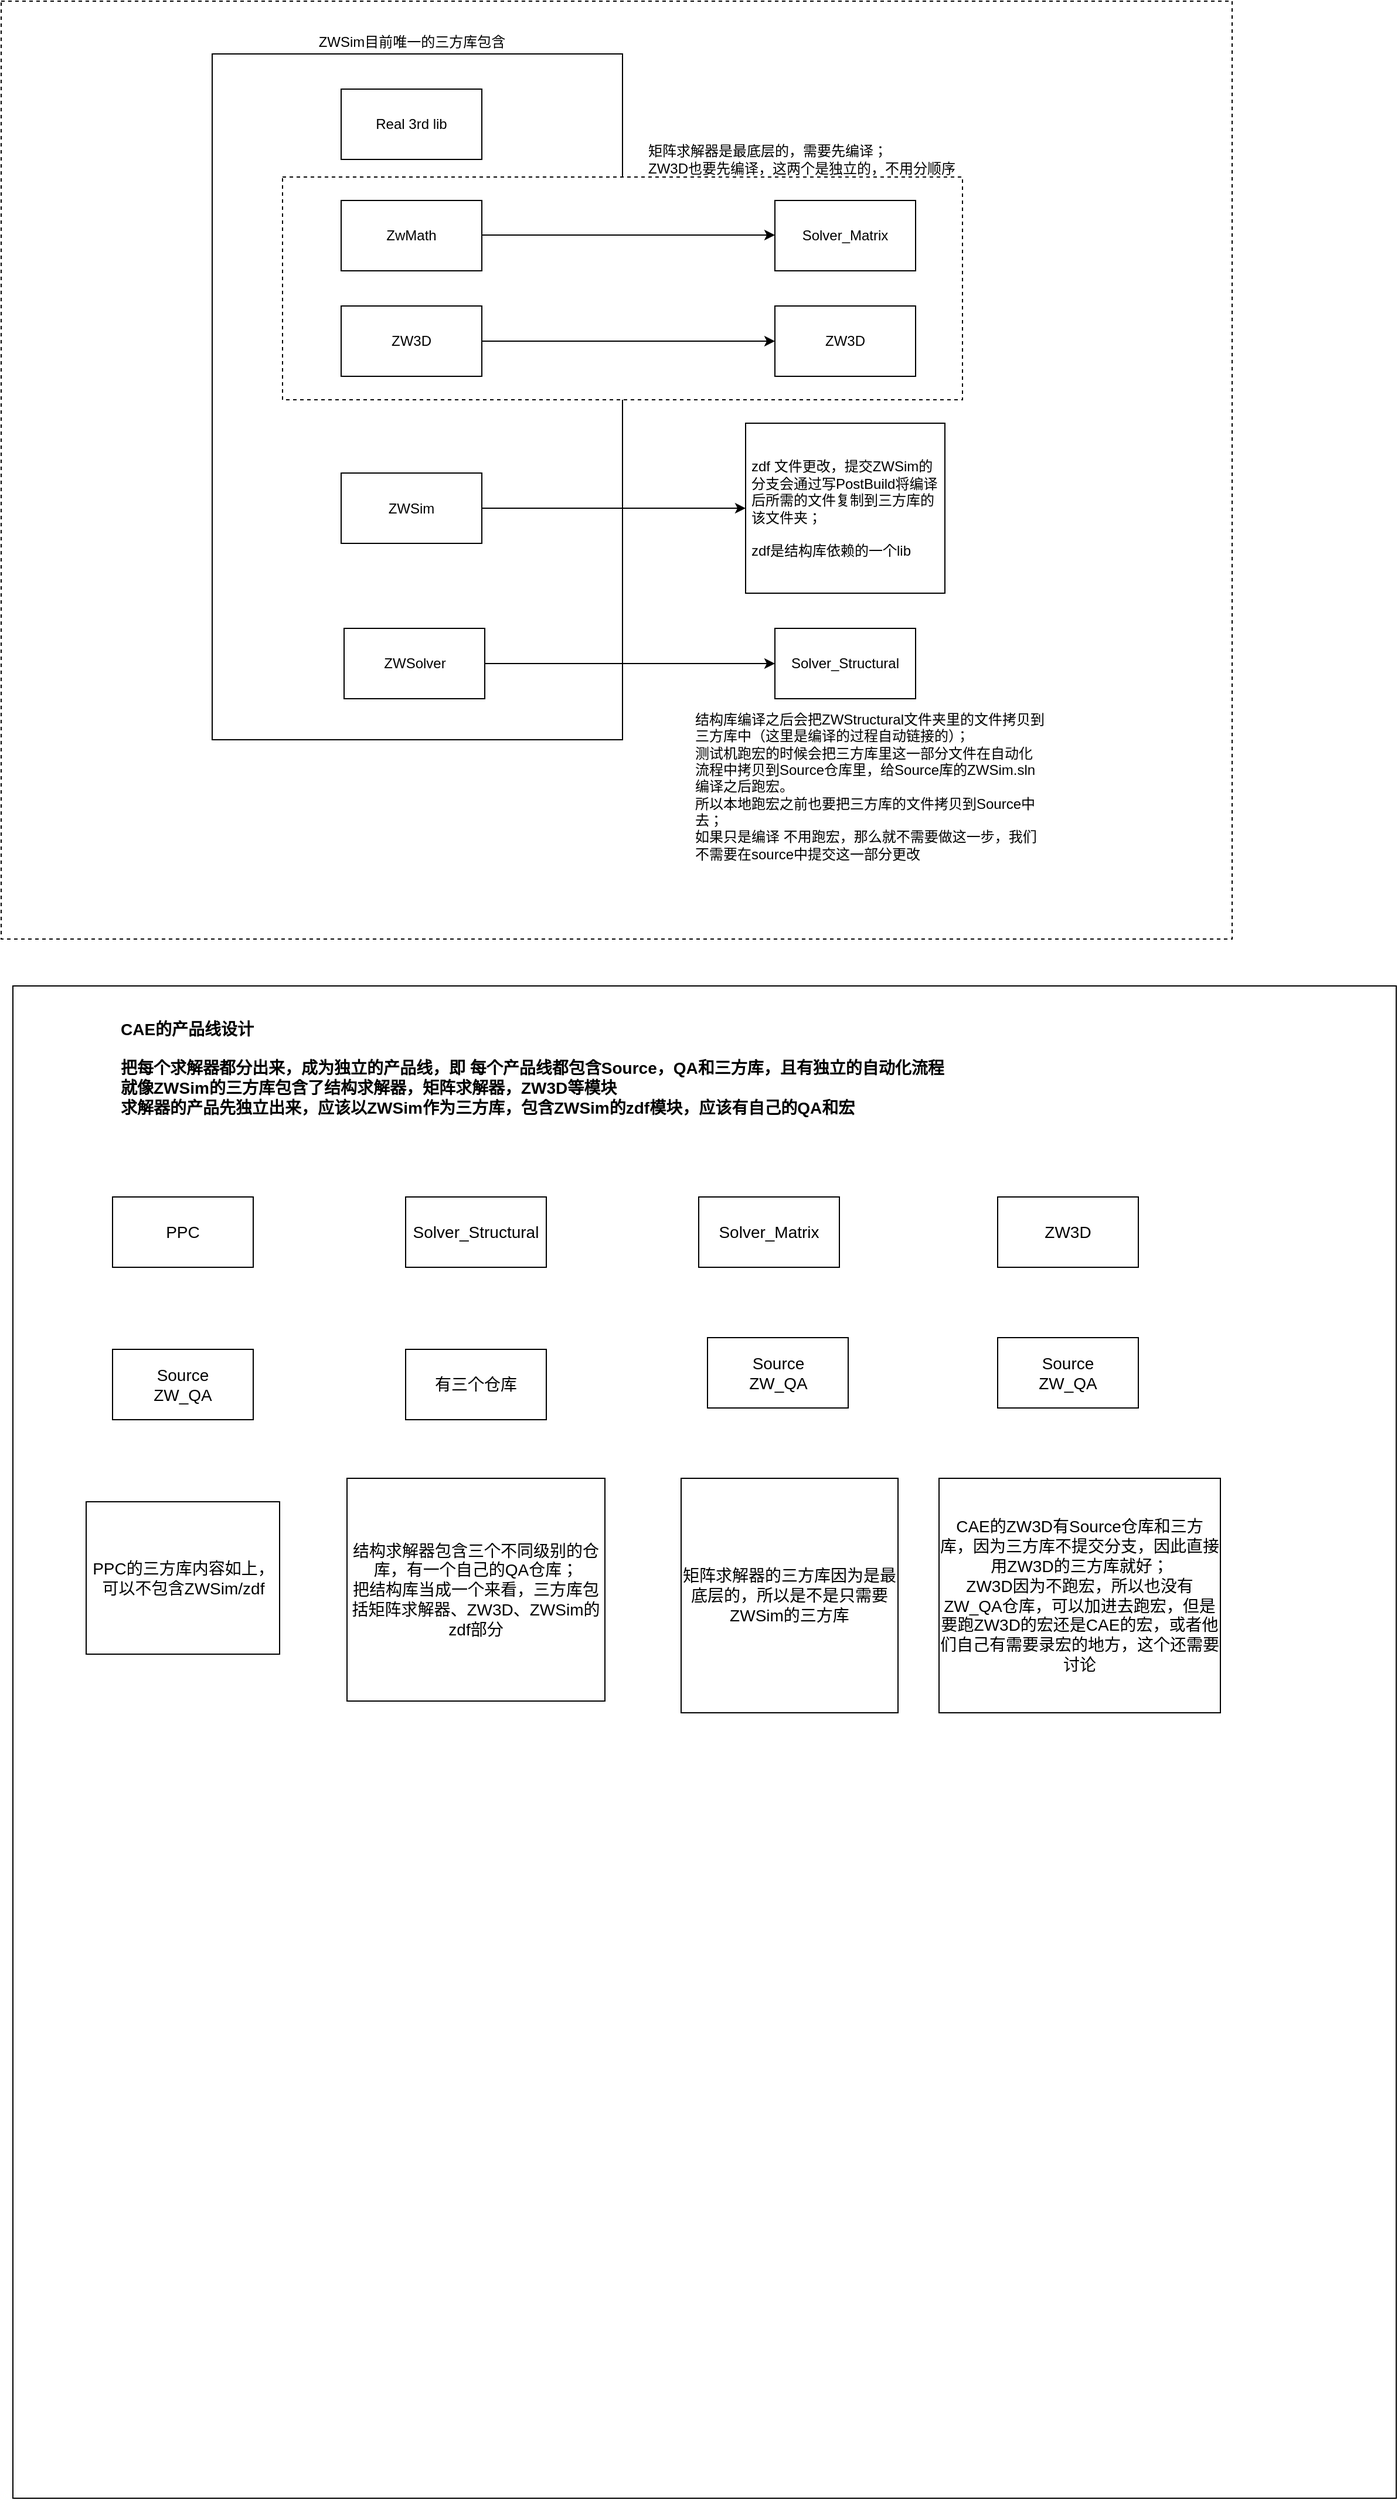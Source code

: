 <mxfile version="20.2.7" type="github">
  <diagram id="uND2nv7Y5iFm22JTDvSD" name="Page-1">
    <mxGraphModel dx="2249" dy="794" grid="1" gridSize="10" guides="1" tooltips="1" connect="1" arrows="1" fold="1" page="1" pageScale="1" pageWidth="827" pageHeight="1169" math="0" shadow="0">
      <root>
        <mxCell id="0" />
        <mxCell id="1" parent="0" />
        <mxCell id="ojjE99YVMprdqWIMOLfo-25" value="" style="rounded=0;whiteSpace=wrap;html=1;dashed=1;" parent="1" vertex="1">
          <mxGeometry x="-110" y="50" width="1050" height="800" as="geometry" />
        </mxCell>
        <mxCell id="ojjE99YVMprdqWIMOLfo-1" value="" style="rounded=0;whiteSpace=wrap;html=1;" parent="1" vertex="1">
          <mxGeometry x="70" y="95" width="350" height="585" as="geometry" />
        </mxCell>
        <mxCell id="ojjE99YVMprdqWIMOLfo-20" value="" style="rounded=0;whiteSpace=wrap;html=1;dashed=1;" parent="1" vertex="1">
          <mxGeometry x="130" y="200" width="580" height="190" as="geometry" />
        </mxCell>
        <mxCell id="ojjE99YVMprdqWIMOLfo-2" value="ZWSim目前唯一的三方库包含" style="text;html=1;align=center;verticalAlign=middle;resizable=0;points=[];autosize=1;strokeColor=none;fillColor=none;" parent="1" vertex="1">
          <mxGeometry x="150" y="70" width="180" height="30" as="geometry" />
        </mxCell>
        <mxCell id="ojjE99YVMprdqWIMOLfo-3" value="Real 3rd lib" style="rounded=0;whiteSpace=wrap;html=1;" parent="1" vertex="1">
          <mxGeometry x="180" y="125" width="120" height="60" as="geometry" />
        </mxCell>
        <mxCell id="ojjE99YVMprdqWIMOLfo-5" value="ZwMath" style="rounded=0;whiteSpace=wrap;html=1;" parent="1" vertex="1">
          <mxGeometry x="180" y="220" width="120" height="60" as="geometry" />
        </mxCell>
        <mxCell id="ojjE99YVMprdqWIMOLfo-6" value="ZW3D" style="rounded=0;whiteSpace=wrap;html=1;" parent="1" vertex="1">
          <mxGeometry x="180" y="310" width="120" height="60" as="geometry" />
        </mxCell>
        <mxCell id="ojjE99YVMprdqWIMOLfo-7" value="ZWSim" style="rounded=0;whiteSpace=wrap;html=1;" parent="1" vertex="1">
          <mxGeometry x="180" y="452.5" width="120" height="60" as="geometry" />
        </mxCell>
        <mxCell id="ojjE99YVMprdqWIMOLfo-9" value="Solver_Structural" style="rounded=0;whiteSpace=wrap;html=1;" parent="1" vertex="1">
          <mxGeometry x="550" y="585" width="120" height="60" as="geometry" />
        </mxCell>
        <mxCell id="ojjE99YVMprdqWIMOLfo-10" value="" style="endArrow=classic;html=1;rounded=0;exitX=1;exitY=0.5;exitDx=0;exitDy=0;entryX=0;entryY=0.5;entryDx=0;entryDy=0;" parent="1" target="ojjE99YVMprdqWIMOLfo-9" edge="1">
          <mxGeometry width="50" height="50" relative="1" as="geometry">
            <mxPoint x="302.5" y="615" as="sourcePoint" />
            <mxPoint x="442.5" y="710" as="targetPoint" />
          </mxGeometry>
        </mxCell>
        <mxCell id="ojjE99YVMprdqWIMOLfo-11" value="Solver_Matrix" style="rounded=0;whiteSpace=wrap;html=1;" parent="1" vertex="1">
          <mxGeometry x="550" y="220" width="120" height="60" as="geometry" />
        </mxCell>
        <mxCell id="ojjE99YVMprdqWIMOLfo-12" value="" style="endArrow=classic;html=1;rounded=0;exitX=1;exitY=0.5;exitDx=0;exitDy=0;entryX=0;entryY=0.5;entryDx=0;entryDy=0;" parent="1" edge="1">
          <mxGeometry width="50" height="50" relative="1" as="geometry">
            <mxPoint x="300" y="249.5" as="sourcePoint" />
            <mxPoint x="550" y="249.5" as="targetPoint" />
          </mxGeometry>
        </mxCell>
        <mxCell id="ojjE99YVMprdqWIMOLfo-16" value="zdf 文件更改，提交ZWSim的分支会通过写PostBuild将编译后所需的文件复制到三方库的该文件夹；&lt;br&gt;&lt;br&gt;zdf是结构库依赖的一个lib" style="rounded=0;whiteSpace=wrap;html=1;align=left;spacingRight=3;spacingLeft=3;" parent="1" vertex="1">
          <mxGeometry x="525" y="410" width="170" height="145" as="geometry" />
        </mxCell>
        <mxCell id="ojjE99YVMprdqWIMOLfo-17" value="" style="endArrow=classic;html=1;rounded=0;exitX=1;exitY=0.5;exitDx=0;exitDy=0;entryX=0;entryY=0.5;entryDx=0;entryDy=0;" parent="1" source="ojjE99YVMprdqWIMOLfo-7" target="ojjE99YVMprdqWIMOLfo-16" edge="1">
          <mxGeometry width="50" height="50" relative="1" as="geometry">
            <mxPoint x="400" y="597.5" as="sourcePoint" />
            <mxPoint x="450" y="547.5" as="targetPoint" />
          </mxGeometry>
        </mxCell>
        <mxCell id="ojjE99YVMprdqWIMOLfo-18" value="ZW3D" style="rounded=0;whiteSpace=wrap;html=1;" parent="1" vertex="1">
          <mxGeometry x="550" y="310" width="120" height="60" as="geometry" />
        </mxCell>
        <mxCell id="ojjE99YVMprdqWIMOLfo-19" value="" style="endArrow=classic;html=1;rounded=0;exitX=1;exitY=0.5;exitDx=0;exitDy=0;" parent="1" source="ojjE99YVMprdqWIMOLfo-6" target="ojjE99YVMprdqWIMOLfo-18" edge="1">
          <mxGeometry width="50" height="50" relative="1" as="geometry">
            <mxPoint x="440" y="365" as="sourcePoint" />
            <mxPoint x="490" y="315" as="targetPoint" />
          </mxGeometry>
        </mxCell>
        <mxCell id="ojjE99YVMprdqWIMOLfo-21" value="矩阵求解器是最底层的，需要先编译；&lt;br&gt;ZW3D也要先编译，这两个是独立的，不用分顺序" style="text;html=1;strokeColor=none;fillColor=none;align=left;verticalAlign=middle;whiteSpace=wrap;rounded=0;dashed=1;" parent="1" vertex="1">
          <mxGeometry x="440" y="170" width="310" height="30" as="geometry" />
        </mxCell>
        <mxCell id="ojjE99YVMprdqWIMOLfo-22" value="ZWSolver" style="rounded=0;whiteSpace=wrap;html=1;" parent="1" vertex="1">
          <mxGeometry x="182.5" y="585" width="120" height="60" as="geometry" />
        </mxCell>
        <mxCell id="ojjE99YVMprdqWIMOLfo-24" value="结构库编译之后会把ZWStructural文件夹里的文件拷贝到三方库中（这里是编译的过程自动链接的）；&lt;br&gt;测试机跑宏的时候会把三方库里这一部分文件在自动化流程中拷贝到Source仓库里，给Source库的ZWSim.sln编译之后跑宏。&lt;br&gt;所以本地跑宏之前也要把三方库的文件拷贝到Source中去；&lt;br&gt;如果只是编译 不用跑宏，那么就不需要做这一步，我们不需要在source中提交这一部分更改" style="text;html=1;strokeColor=none;fillColor=none;align=left;verticalAlign=middle;whiteSpace=wrap;rounded=0;dashed=1;" parent="1" vertex="1">
          <mxGeometry x="480" y="660" width="300" height="120" as="geometry" />
        </mxCell>
        <mxCell id="l3AWKnz8E78K2TEx_wQa-1" value="" style="rounded=0;whiteSpace=wrap;html=1;" vertex="1" parent="1">
          <mxGeometry x="-100" y="890" width="1180" height="1290" as="geometry" />
        </mxCell>
        <mxCell id="l3AWKnz8E78K2TEx_wQa-2" value="CAE的产品线设计&lt;br&gt;&lt;br&gt;把每个求解器都分出来，成为独立的产品线，即 每个产品线都包含Source，QA和三方库，且有独立的自动化流程&lt;br&gt;就像ZWSim的三方库包含了结构求解器，矩阵求解器，ZW3D等模块&lt;br&gt;求解器的产品先独立出来，应该以ZWSim作为三方库，包含ZWSim的zdf模块，应该有自己的QA和宏" style="text;html=1;strokeColor=none;fillColor=none;align=left;verticalAlign=middle;whiteSpace=wrap;rounded=0;fontSize=14;fontStyle=1" vertex="1" parent="1">
          <mxGeometry x="-10" y="930" width="970" height="60" as="geometry" />
        </mxCell>
        <mxCell id="l3AWKnz8E78K2TEx_wQa-15" value="ZW3D" style="rounded=0;whiteSpace=wrap;html=1;fontSize=14;" vertex="1" parent="1">
          <mxGeometry x="740" y="1070" width="120" height="60" as="geometry" />
        </mxCell>
        <mxCell id="l3AWKnz8E78K2TEx_wQa-16" value="Solver_Matrix" style="rounded=0;whiteSpace=wrap;html=1;fontSize=14;" vertex="1" parent="1">
          <mxGeometry x="485" y="1070" width="120" height="60" as="geometry" />
        </mxCell>
        <mxCell id="l3AWKnz8E78K2TEx_wQa-17" value="PPC" style="rounded=0;whiteSpace=wrap;html=1;fontSize=14;" vertex="1" parent="1">
          <mxGeometry x="-15" y="1070" width="120" height="60" as="geometry" />
        </mxCell>
        <mxCell id="l3AWKnz8E78K2TEx_wQa-18" value="Solver_Structural" style="rounded=0;whiteSpace=wrap;html=1;fontSize=14;" vertex="1" parent="1">
          <mxGeometry x="235" y="1070" width="120" height="60" as="geometry" />
        </mxCell>
        <mxCell id="l3AWKnz8E78K2TEx_wQa-19" value="Source&lt;br&gt;ZW_QA" style="rounded=0;whiteSpace=wrap;html=1;fontSize=14;" vertex="1" parent="1">
          <mxGeometry x="-15" y="1200" width="120" height="60" as="geometry" />
        </mxCell>
        <mxCell id="l3AWKnz8E78K2TEx_wQa-20" value="PPC的三方库内容如上，可以不包含ZWSim/zdf" style="rounded=0;whiteSpace=wrap;html=1;fontSize=14;" vertex="1" parent="1">
          <mxGeometry x="-37.5" y="1330" width="165" height="130" as="geometry" />
        </mxCell>
        <mxCell id="l3AWKnz8E78K2TEx_wQa-21" value="有三个仓库" style="rounded=0;whiteSpace=wrap;html=1;fontSize=14;" vertex="1" parent="1">
          <mxGeometry x="235" y="1200" width="120" height="60" as="geometry" />
        </mxCell>
        <mxCell id="l3AWKnz8E78K2TEx_wQa-22" value="Source&lt;br&gt;ZW_QA" style="rounded=0;whiteSpace=wrap;html=1;fontSize=14;" vertex="1" parent="1">
          <mxGeometry x="492.5" y="1190" width="120" height="60" as="geometry" />
        </mxCell>
        <mxCell id="l3AWKnz8E78K2TEx_wQa-23" value="矩阵求解器的三方库因为是最底层的，所以是不是只需要ZWSim的三方库" style="rounded=0;whiteSpace=wrap;html=1;fontSize=14;" vertex="1" parent="1">
          <mxGeometry x="470" y="1310" width="185" height="200" as="geometry" />
        </mxCell>
        <mxCell id="l3AWKnz8E78K2TEx_wQa-24" value="结构求解器包含三个不同级别的仓库，有一个自己的QA仓库；&lt;br&gt;把结构库当成一个来看，三方库包括矩阵求解器、ZW3D、ZWSim的zdf部分" style="rounded=0;whiteSpace=wrap;html=1;fontSize=14;" vertex="1" parent="1">
          <mxGeometry x="185" y="1310" width="220" height="190" as="geometry" />
        </mxCell>
        <mxCell id="l3AWKnz8E78K2TEx_wQa-25" value="Source&lt;br&gt;ZW_QA" style="rounded=0;whiteSpace=wrap;html=1;fontSize=14;" vertex="1" parent="1">
          <mxGeometry x="740" y="1190" width="120" height="60" as="geometry" />
        </mxCell>
        <mxCell id="l3AWKnz8E78K2TEx_wQa-26" value="CAE的ZW3D有Source仓库和三方库，因为三方库不提交分支，因此直接用ZW3D的三方库就好；&lt;br&gt;ZW3D因为不跑宏，所以也没有ZW_QA仓库，可以加进去跑宏，但是要跑ZW3D的宏还是CAE的宏，或者他们自己有需要录宏的地方，这个还需要讨论" style="rounded=0;whiteSpace=wrap;html=1;fontSize=14;" vertex="1" parent="1">
          <mxGeometry x="690" y="1310" width="240" height="200" as="geometry" />
        </mxCell>
      </root>
    </mxGraphModel>
  </diagram>
</mxfile>
